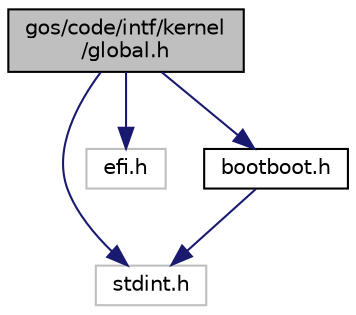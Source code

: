 digraph "gos/code/intf/kernel/global.h"
{
 // INTERACTIVE_SVG=YES
 // LATEX_PDF_SIZE
  edge [fontname="Helvetica",fontsize="10",labelfontname="Helvetica",labelfontsize="10"];
  node [fontname="Helvetica",fontsize="10",shape=record];
  Node1 [label="gos/code/intf/kernel\l/global.h",height=0.2,width=0.4,color="black", fillcolor="grey75", style="filled", fontcolor="black",tooltip="contains the virtual addresses that the linker passes to the kernel's binary"];
  Node1 -> Node2 [color="midnightblue",fontsize="10",style="solid",fontname="Helvetica"];
  Node2 [label="stdint.h",height=0.2,width=0.4,color="grey75", fillcolor="white", style="filled",tooltip=" "];
  Node1 -> Node3 [color="midnightblue",fontsize="10",style="solid",fontname="Helvetica"];
  Node3 [label="efi.h",height=0.2,width=0.4,color="grey75", fillcolor="white", style="filled",tooltip=" "];
  Node1 -> Node4 [color="midnightblue",fontsize="10",style="solid",fontname="Helvetica"];
  Node4 [label="bootboot.h",height=0.2,width=0.4,color="black", fillcolor="white", style="filled",URL="$bootboot_8h_source.html",tooltip=" "];
  Node4 -> Node2 [color="midnightblue",fontsize="10",style="solid",fontname="Helvetica"];
}
